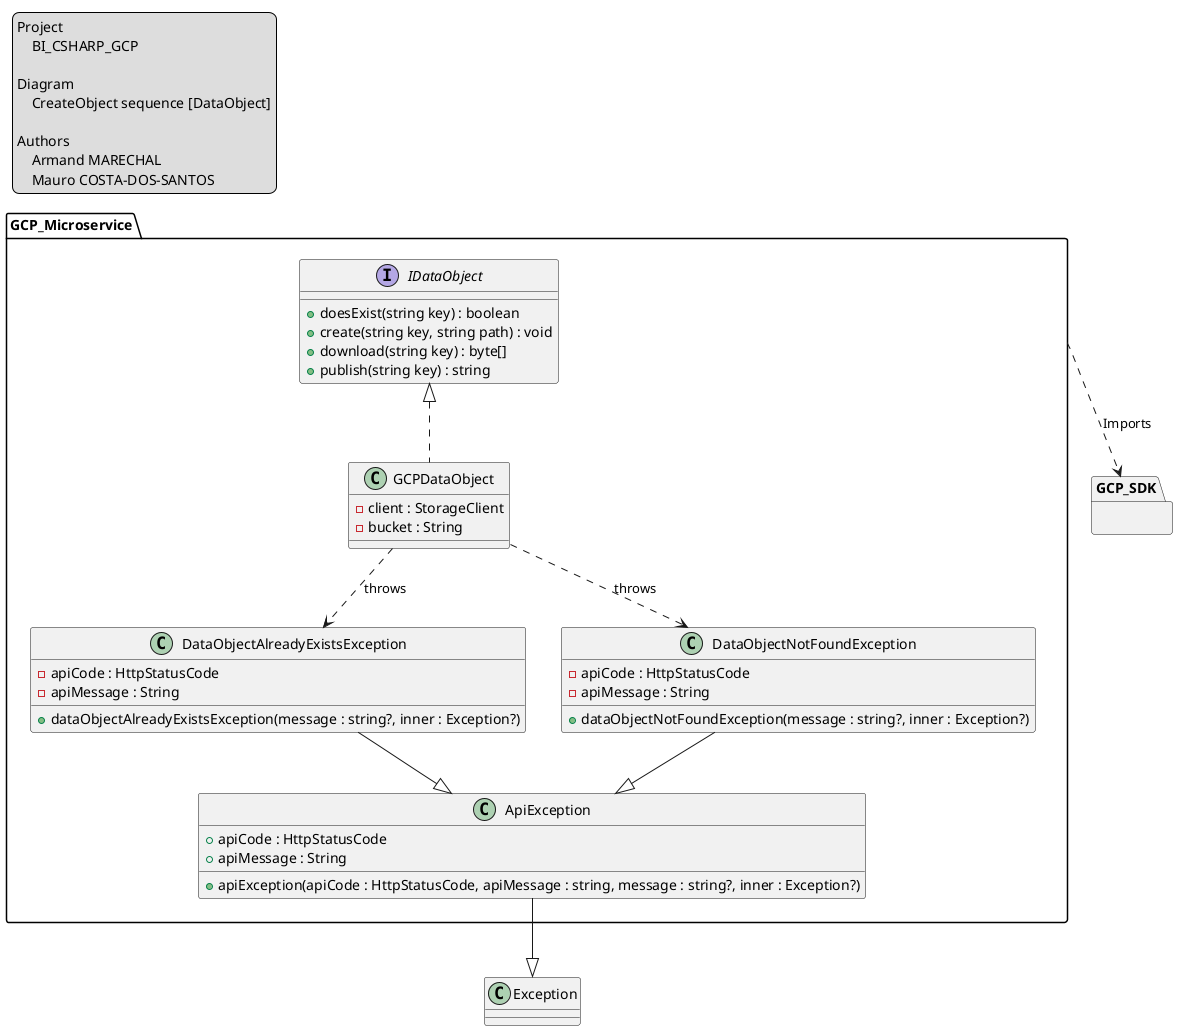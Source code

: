 @startuml DataObject

legend top left
    Project
        BI_CSHARP_GCP

    Diagram
        CreateObject sequence [DataObject]

    Authors
        Armand MARECHAL
        Mauro COSTA-DOS-SANTOS 
endlegend

package GCP_Microservice {
    interface IDataObject {
     +doesExist(string key) : boolean
     +create(string key, string path) : void
     +download(string key) : byte[]
     +publish(string key) : string
    }

    class GCPDataObject {
     -client : StorageClient
     -bucket : String
    }

    class ApiException {
     +apiException(apiCode : HttpStatusCode, apiMessage : string, message : string?, inner : Exception?)
     +apiCode : HttpStatusCode
     +apiMessage : String
    }

    class DataObjectAlreadyExistsException {
     +dataObjectAlreadyExistsException(message : string?, inner : Exception?)
     -apiCode : HttpStatusCode
     -apiMessage : String
    }

    class DataObjectNotFoundException {
     +dataObjectNotFoundException(message : string?, inner : Exception?)
     -apiCode : HttpStatusCode
     -apiMessage : String
    }
}

package GCP_SDK {}

IDataObject <|.. GCPDataObject
GCP_Microservice ..> GCP_SDK: Imports

class Exception

GCPDataObject ..> DataObjectAlreadyExistsException : throws
GCPDataObject ..> DataObjectNotFoundException : throws

DataObjectAlreadyExistsException --|> ApiException
DataObjectNotFoundException --|> ApiException

ApiException --|> Exception

@enduml
